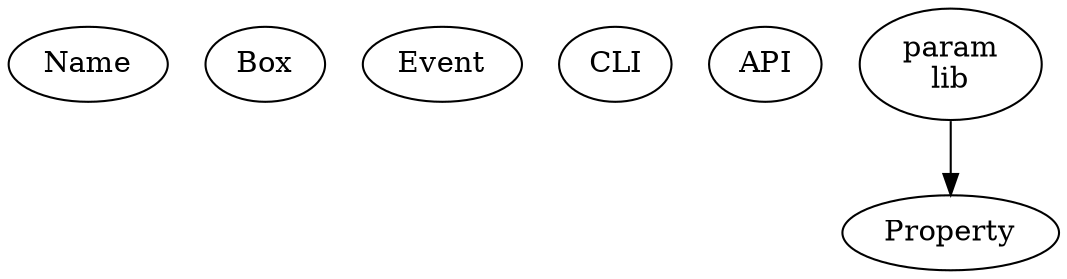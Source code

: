 digraph g {

/*

list of things we want to cull :[#003]

  + there are at leaast 3 ways to do API
  + there are at least 3 box libs
  + there are numerous CLI libs
  + there are numerous event base classes
  + there are two name libs
  + there are numerous param base classes
  + there are quite numerous param libs

*/

  Name
  Box
  Event
  CLI
  API
  Property
  Param [ label="param\nlib" ]
  Param -> Property

}
